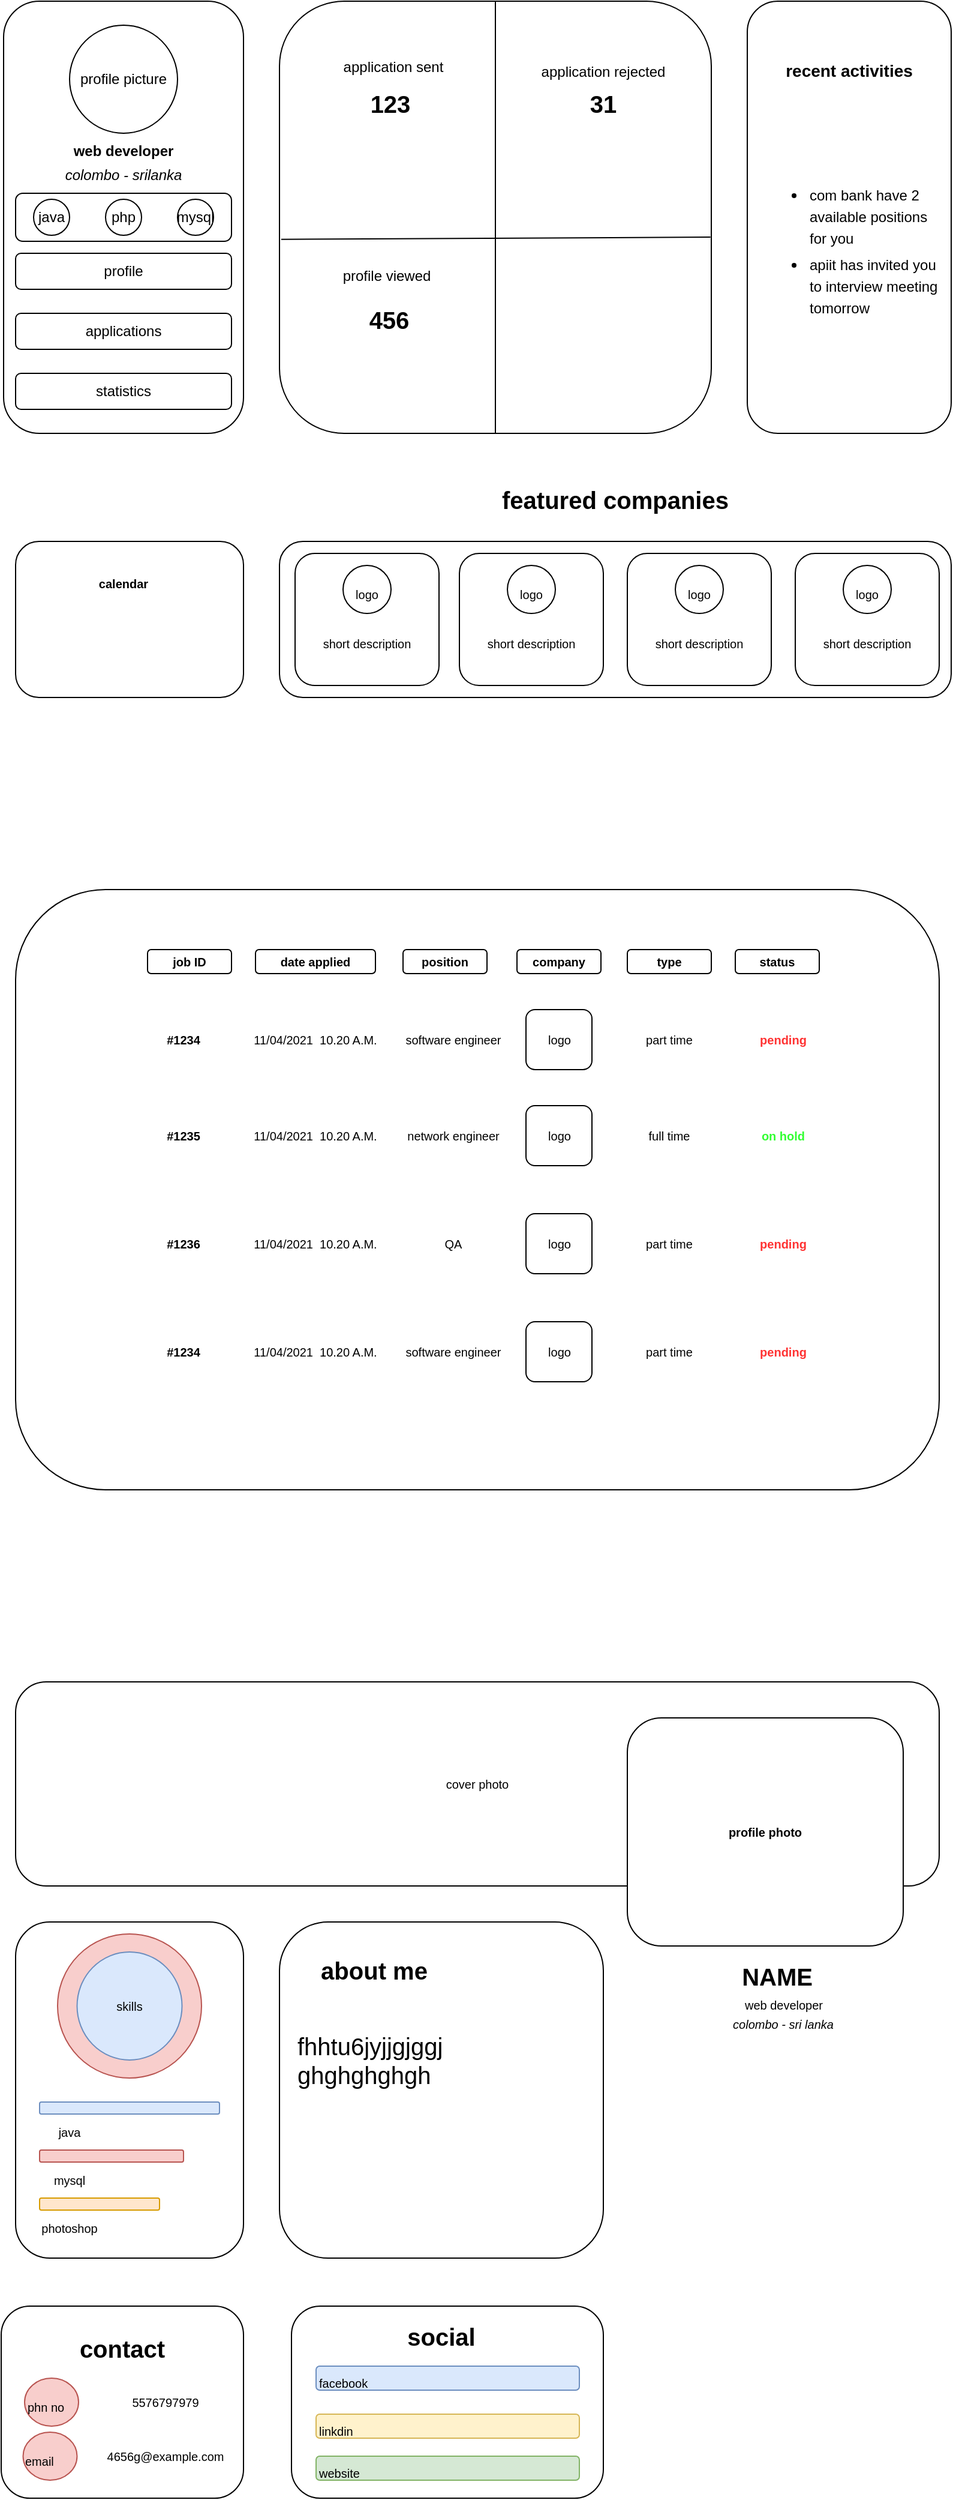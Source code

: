 <mxfile version="15.6.8" type="github">
  <diagram id="Qg9AwZa511yK8TTqFMuh" name="Page-1">
    <mxGraphModel dx="1038" dy="543" grid="1" gridSize="10" guides="1" tooltips="1" connect="1" arrows="1" fold="1" page="1" pageScale="1" pageWidth="850" pageHeight="1100" math="0" shadow="0">
      <root>
        <mxCell id="0" />
        <mxCell id="1" parent="0" />
        <mxCell id="H-HWdOOOYINvLzMVceXF-1" value="" style="rounded=1;whiteSpace=wrap;html=1;" vertex="1" parent="1">
          <mxGeometry x="40" y="40" width="200" height="360" as="geometry" />
        </mxCell>
        <mxCell id="H-HWdOOOYINvLzMVceXF-2" value="profile picture" style="ellipse;whiteSpace=wrap;html=1;" vertex="1" parent="1">
          <mxGeometry x="95" y="60" width="90" height="90" as="geometry" />
        </mxCell>
        <mxCell id="H-HWdOOOYINvLzMVceXF-3" value="java" style="ellipse;whiteSpace=wrap;html=1;" vertex="1" parent="1">
          <mxGeometry x="65" y="205" width="30" height="30" as="geometry" />
        </mxCell>
        <mxCell id="H-HWdOOOYINvLzMVceXF-4" value="php" style="ellipse;whiteSpace=wrap;html=1;" vertex="1" parent="1">
          <mxGeometry x="125" y="205" width="30" height="30" as="geometry" />
        </mxCell>
        <mxCell id="H-HWdOOOYINvLzMVceXF-6" value="mysql" style="ellipse;whiteSpace=wrap;html=1;" vertex="1" parent="1">
          <mxGeometry x="185" y="205" width="30" height="30" as="geometry" />
        </mxCell>
        <mxCell id="H-HWdOOOYINvLzMVceXF-7" value="&lt;b&gt;web developer&lt;/b&gt;" style="text;html=1;strokeColor=none;fillColor=none;align=center;verticalAlign=middle;whiteSpace=wrap;rounded=0;" vertex="1" parent="1">
          <mxGeometry x="90" y="150" width="100" height="30" as="geometry" />
        </mxCell>
        <mxCell id="H-HWdOOOYINvLzMVceXF-9" value="&lt;i&gt;colombo - srilanka&lt;/i&gt;" style="text;html=1;strokeColor=none;fillColor=none;align=center;verticalAlign=middle;whiteSpace=wrap;rounded=0;" vertex="1" parent="1">
          <mxGeometry x="90" y="170" width="100" height="30" as="geometry" />
        </mxCell>
        <mxCell id="H-HWdOOOYINvLzMVceXF-10" value="" style="rounded=1;whiteSpace=wrap;html=1;fillColor=none;" vertex="1" parent="1">
          <mxGeometry x="50" y="200" width="180" height="40" as="geometry" />
        </mxCell>
        <mxCell id="H-HWdOOOYINvLzMVceXF-11" value="profile" style="rounded=1;whiteSpace=wrap;html=1;fillColor=none;" vertex="1" parent="1">
          <mxGeometry x="50" y="250" width="180" height="30" as="geometry" />
        </mxCell>
        <mxCell id="H-HWdOOOYINvLzMVceXF-12" value="applications" style="rounded=1;whiteSpace=wrap;html=1;fillColor=none;" vertex="1" parent="1">
          <mxGeometry x="50" y="300" width="180" height="30" as="geometry" />
        </mxCell>
        <mxCell id="H-HWdOOOYINvLzMVceXF-13" value="statistics" style="rounded=1;whiteSpace=wrap;html=1;fillColor=none;" vertex="1" parent="1">
          <mxGeometry x="50" y="350" width="180" height="30" as="geometry" />
        </mxCell>
        <mxCell id="H-HWdOOOYINvLzMVceXF-14" value="" style="rounded=1;whiteSpace=wrap;html=1;fillColor=none;" vertex="1" parent="1">
          <mxGeometry x="270" y="40" width="360" height="360" as="geometry" />
        </mxCell>
        <mxCell id="H-HWdOOOYINvLzMVceXF-15" value="" style="rounded=1;whiteSpace=wrap;html=1;fillColor=none;" vertex="1" parent="1">
          <mxGeometry x="660" y="40" width="170" height="360" as="geometry" />
        </mxCell>
        <mxCell id="H-HWdOOOYINvLzMVceXF-16" value="" style="endArrow=none;html=1;rounded=0;" edge="1" parent="1" source="H-HWdOOOYINvLzMVceXF-14">
          <mxGeometry width="50" height="50" relative="1" as="geometry">
            <mxPoint x="400" y="90" as="sourcePoint" />
            <mxPoint x="450" y="40" as="targetPoint" />
            <Array as="points">
              <mxPoint x="450" y="340" />
            </Array>
          </mxGeometry>
        </mxCell>
        <mxCell id="H-HWdOOOYINvLzMVceXF-18" value="" style="endArrow=none;html=1;rounded=0;exitX=0.004;exitY=0.551;exitDx=0;exitDy=0;exitPerimeter=0;entryX=0.998;entryY=0.546;entryDx=0;entryDy=0;entryPerimeter=0;" edge="1" parent="1" source="H-HWdOOOYINvLzMVceXF-14" target="H-HWdOOOYINvLzMVceXF-14">
          <mxGeometry width="50" height="50" relative="1" as="geometry">
            <mxPoint x="580" y="240" as="sourcePoint" />
            <mxPoint x="630" y="190" as="targetPoint" />
          </mxGeometry>
        </mxCell>
        <mxCell id="H-HWdOOOYINvLzMVceXF-19" value="application sent" style="text;html=1;strokeColor=none;fillColor=none;align=center;verticalAlign=middle;whiteSpace=wrap;rounded=0;" vertex="1" parent="1">
          <mxGeometry x="320" y="80" width="90" height="30" as="geometry" />
        </mxCell>
        <mxCell id="H-HWdOOOYINvLzMVceXF-20" value="&lt;font style=&quot;font-size: 20px&quot;&gt;&lt;b&gt;123&lt;/b&gt;&lt;/font&gt;" style="text;html=1;strokeColor=none;fillColor=none;align=center;verticalAlign=middle;whiteSpace=wrap;rounded=0;" vertex="1" parent="1">
          <mxGeometry x="315" y="110" width="95" height="30" as="geometry" />
        </mxCell>
        <mxCell id="H-HWdOOOYINvLzMVceXF-21" value="&lt;font style=&quot;font-size: 12px&quot;&gt;application rejected&lt;/font&gt;" style="text;html=1;strokeColor=none;fillColor=none;align=center;verticalAlign=middle;whiteSpace=wrap;rounded=0;fontSize=20;" vertex="1" parent="1">
          <mxGeometry x="470" y="80" width="140" height="30" as="geometry" />
        </mxCell>
        <mxCell id="H-HWdOOOYINvLzMVceXF-22" value="&lt;font style=&quot;font-size: 20px&quot;&gt;&lt;b&gt;31&lt;/b&gt;&lt;/font&gt;" style="text;html=1;strokeColor=none;fillColor=none;align=center;verticalAlign=middle;whiteSpace=wrap;rounded=0;fontSize=12;" vertex="1" parent="1">
          <mxGeometry x="500" y="110" width="80" height="30" as="geometry" />
        </mxCell>
        <mxCell id="H-HWdOOOYINvLzMVceXF-23" value="&lt;font style=&quot;font-size: 12px&quot;&gt;profile viewed&lt;/font&gt;" style="text;html=1;strokeColor=none;fillColor=none;align=center;verticalAlign=middle;whiteSpace=wrap;rounded=0;fontSize=20;" vertex="1" parent="1">
          <mxGeometry x="311.5" y="250" width="95" height="30" as="geometry" />
        </mxCell>
        <mxCell id="H-HWdOOOYINvLzMVceXF-24" value="&lt;font style=&quot;font-size: 20px&quot;&gt;&lt;b&gt;456&lt;/b&gt;&lt;/font&gt;" style="text;html=1;strokeColor=none;fillColor=none;align=center;verticalAlign=middle;whiteSpace=wrap;rounded=0;fontSize=12;" vertex="1" parent="1">
          <mxGeometry x="320" y="290" width="83" height="30" as="geometry" />
        </mxCell>
        <mxCell id="H-HWdOOOYINvLzMVceXF-25" value="&lt;b&gt;&lt;font style=&quot;font-size: 14px&quot;&gt;recent activities&lt;/font&gt;&lt;/b&gt;" style="text;html=1;strokeColor=none;fillColor=none;align=center;verticalAlign=middle;whiteSpace=wrap;rounded=0;fontSize=20;" vertex="1" parent="1">
          <mxGeometry x="670" y="80" width="150" height="30" as="geometry" />
        </mxCell>
        <mxCell id="H-HWdOOOYINvLzMVceXF-26" value="&lt;ul&gt;&lt;li&gt;&lt;h5 class=&quot;mb-1&quot; style=&quot;box-sizing: border-box ; outline: none ; padding: 0px ; margin-top: 0px ; font-weight: 500 ; line-height: 1.5 ; font-family: &amp;#34;poppins&amp;#34; , sans-serif ; background-color: rgb(255 , 255 , 255) ; margin-bottom: 0.25rem&quot;&gt;&lt;font style=&quot;font-size: 12px&quot;&gt;com bank have 2 available positions for you&lt;/font&gt;&lt;/h5&gt;&lt;/li&gt;&lt;li&gt;&lt;div&gt;&lt;h5 class=&quot;mb-1&quot; style=&quot;box-sizing: border-box ; outline: none ; padding: 0px ; margin-top: 0px ; font-weight: 500 ; line-height: 1.5 ; font-family: &amp;#34;poppins&amp;#34; , sans-serif ; background-color: rgb(255 , 255 , 255) ; margin-bottom: 0.25rem&quot;&gt;&lt;font style=&quot;font-size: 12px&quot;&gt;apiit has invited you to interview meeting tomorrow&lt;/font&gt;&lt;/h5&gt;&lt;/div&gt;&lt;/li&gt;&lt;/ul&gt;" style="text;strokeColor=none;fillColor=none;html=1;whiteSpace=wrap;verticalAlign=middle;overflow=hidden;fontSize=14;" vertex="1" parent="1">
          <mxGeometry x="670" y="145" width="150" height="205" as="geometry" />
        </mxCell>
        <mxCell id="H-HWdOOOYINvLzMVceXF-27" value="" style="rounded=1;whiteSpace=wrap;html=1;fontSize=12;fillColor=none;" vertex="1" parent="1">
          <mxGeometry x="270" y="490" width="560" height="130" as="geometry" />
        </mxCell>
        <mxCell id="H-HWdOOOYINvLzMVceXF-28" value="&lt;font style=&quot;font-size: 20px&quot;&gt;&lt;b&gt;featured companies&lt;/b&gt;&lt;/font&gt;" style="text;html=1;strokeColor=none;fillColor=none;align=center;verticalAlign=middle;whiteSpace=wrap;rounded=0;fontSize=12;" vertex="1" parent="1">
          <mxGeometry x="420" y="440" width="260" height="30" as="geometry" />
        </mxCell>
        <mxCell id="H-HWdOOOYINvLzMVceXF-29" value="" style="rounded=1;whiteSpace=wrap;html=1;fontSize=20;fillColor=none;" vertex="1" parent="1">
          <mxGeometry x="420" y="500" width="120" height="110" as="geometry" />
        </mxCell>
        <mxCell id="H-HWdOOOYINvLzMVceXF-30" value="&lt;font style=&quot;font-size: 10px&quot;&gt;logo&lt;/font&gt;" style="ellipse;whiteSpace=wrap;html=1;fontSize=20;fillColor=none;" vertex="1" parent="1">
          <mxGeometry x="460" y="510" width="40" height="40" as="geometry" />
        </mxCell>
        <mxCell id="H-HWdOOOYINvLzMVceXF-31" value="short description" style="text;html=1;strokeColor=none;fillColor=none;align=center;verticalAlign=middle;whiteSpace=wrap;rounded=0;fontSize=10;" vertex="1" parent="1">
          <mxGeometry x="435" y="560" width="90" height="30" as="geometry" />
        </mxCell>
        <mxCell id="H-HWdOOOYINvLzMVceXF-32" value="" style="rounded=1;whiteSpace=wrap;html=1;fontSize=20;fillColor=none;" vertex="1" parent="1">
          <mxGeometry x="283" y="500" width="120" height="110" as="geometry" />
        </mxCell>
        <mxCell id="H-HWdOOOYINvLzMVceXF-33" value="&lt;font style=&quot;font-size: 10px&quot;&gt;logo&lt;/font&gt;" style="ellipse;whiteSpace=wrap;html=1;fontSize=20;fillColor=none;" vertex="1" parent="1">
          <mxGeometry x="323" y="510" width="40" height="40" as="geometry" />
        </mxCell>
        <mxCell id="H-HWdOOOYINvLzMVceXF-34" value="short description" style="text;html=1;strokeColor=none;fillColor=none;align=center;verticalAlign=middle;whiteSpace=wrap;rounded=0;fontSize=10;" vertex="1" parent="1">
          <mxGeometry x="298" y="560" width="90" height="30" as="geometry" />
        </mxCell>
        <mxCell id="H-HWdOOOYINvLzMVceXF-35" value="" style="rounded=1;whiteSpace=wrap;html=1;fontSize=20;fillColor=none;" vertex="1" parent="1">
          <mxGeometry x="560" y="500" width="120" height="110" as="geometry" />
        </mxCell>
        <mxCell id="H-HWdOOOYINvLzMVceXF-36" value="&lt;font style=&quot;font-size: 10px&quot;&gt;logo&lt;/font&gt;" style="ellipse;whiteSpace=wrap;html=1;fontSize=20;fillColor=none;" vertex="1" parent="1">
          <mxGeometry x="600" y="510" width="40" height="40" as="geometry" />
        </mxCell>
        <mxCell id="H-HWdOOOYINvLzMVceXF-37" value="short description" style="text;html=1;strokeColor=none;fillColor=none;align=center;verticalAlign=middle;whiteSpace=wrap;rounded=0;fontSize=10;" vertex="1" parent="1">
          <mxGeometry x="575" y="560" width="90" height="30" as="geometry" />
        </mxCell>
        <mxCell id="H-HWdOOOYINvLzMVceXF-38" value="" style="rounded=1;whiteSpace=wrap;html=1;fontSize=20;fillColor=none;" vertex="1" parent="1">
          <mxGeometry x="700" y="500" width="120" height="110" as="geometry" />
        </mxCell>
        <mxCell id="H-HWdOOOYINvLzMVceXF-39" value="&lt;font style=&quot;font-size: 10px&quot;&gt;logo&lt;/font&gt;" style="ellipse;whiteSpace=wrap;html=1;fontSize=20;fillColor=none;" vertex="1" parent="1">
          <mxGeometry x="740" y="510" width="40" height="40" as="geometry" />
        </mxCell>
        <mxCell id="H-HWdOOOYINvLzMVceXF-40" value="short description" style="text;html=1;strokeColor=none;fillColor=none;align=center;verticalAlign=middle;whiteSpace=wrap;rounded=0;fontSize=10;" vertex="1" parent="1">
          <mxGeometry x="715" y="560" width="90" height="30" as="geometry" />
        </mxCell>
        <mxCell id="H-HWdOOOYINvLzMVceXF-41" value="" style="rounded=1;whiteSpace=wrap;html=1;fontSize=10;fillColor=none;" vertex="1" parent="1">
          <mxGeometry x="50" y="490" width="190" height="130" as="geometry" />
        </mxCell>
        <mxCell id="H-HWdOOOYINvLzMVceXF-42" value="&lt;b&gt;calendar&lt;/b&gt;" style="text;html=1;strokeColor=none;fillColor=none;align=center;verticalAlign=middle;whiteSpace=wrap;rounded=0;fontSize=10;" vertex="1" parent="1">
          <mxGeometry x="110" y="510" width="60" height="30" as="geometry" />
        </mxCell>
        <mxCell id="H-HWdOOOYINvLzMVceXF-44" value="" style="rounded=1;whiteSpace=wrap;html=1;fontSize=10;fillColor=default;" vertex="1" parent="1">
          <mxGeometry x="50" y="780" width="770" height="500" as="geometry" />
        </mxCell>
        <mxCell id="H-HWdOOOYINvLzMVceXF-45" value="&lt;b&gt;job ID&lt;/b&gt;" style="rounded=1;whiteSpace=wrap;html=1;fontSize=10;fillColor=default;" vertex="1" parent="1">
          <mxGeometry x="160" y="830" width="70" height="20" as="geometry" />
        </mxCell>
        <mxCell id="H-HWdOOOYINvLzMVceXF-87" value="&lt;b&gt;date applied&lt;/b&gt;" style="rounded=1;whiteSpace=wrap;html=1;fontSize=10;fillColor=default;" vertex="1" parent="1">
          <mxGeometry x="250" y="830" width="100" height="20" as="geometry" />
        </mxCell>
        <mxCell id="H-HWdOOOYINvLzMVceXF-88" value="&lt;b&gt;position&lt;/b&gt;" style="rounded=1;whiteSpace=wrap;html=1;fontSize=10;fillColor=default;" vertex="1" parent="1">
          <mxGeometry x="373" y="830" width="70" height="20" as="geometry" />
        </mxCell>
        <mxCell id="H-HWdOOOYINvLzMVceXF-89" value="&lt;b&gt;company&lt;/b&gt;" style="rounded=1;whiteSpace=wrap;html=1;fontSize=10;fillColor=default;" vertex="1" parent="1">
          <mxGeometry x="468" y="830" width="70" height="20" as="geometry" />
        </mxCell>
        <mxCell id="H-HWdOOOYINvLzMVceXF-90" value="&lt;b&gt;type&lt;/b&gt;&lt;span style=&quot;color: rgba(0 , 0 , 0 , 0) ; font-family: monospace ; font-size: 0px&quot;&gt;%3CmxGraphModel%3E%3Croot%3E%3CmxCell%20id%3D%220%22%2F%3E%3CmxCell%20id%3D%221%22%20parent%3D%220%22%2F%3E%3CmxCell%20id%3D%222%22%20value%3D%22%26lt%3Bb%26gt%3Bjob%20ID%26lt%3B%2Fb%26gt%3B%22%20style%3D%22rounded%3D1%3BwhiteSpace%3Dwrap%3Bhtml%3D1%3BfontSize%3D10%3BfillColor%3Ddefault%3B%22%20vertex%3D%221%22%20parent%3D%221%22%3E%3CmxGeometry%20x%3D%2280%22%20y%3D%22810%22%20width%3D%2270%22%20height%3D%2220%22%20as%3D%22geometry%22%2F%3E%3C%2FmxCell%3E%3C%2Froot%3E%3C%2FmxGraphModel%3E&lt;/span&gt;" style="rounded=1;whiteSpace=wrap;html=1;fontSize=10;fillColor=default;" vertex="1" parent="1">
          <mxGeometry x="560" y="830" width="70" height="20" as="geometry" />
        </mxCell>
        <mxCell id="H-HWdOOOYINvLzMVceXF-91" value="&lt;b&gt;status&lt;/b&gt;" style="rounded=1;whiteSpace=wrap;html=1;fontSize=10;fillColor=default;" vertex="1" parent="1">
          <mxGeometry x="650" y="830" width="70" height="20" as="geometry" />
        </mxCell>
        <mxCell id="H-HWdOOOYINvLzMVceXF-92" value="logo" style="rounded=1;whiteSpace=wrap;html=1;fontSize=10;fillColor=default;" vertex="1" parent="1">
          <mxGeometry x="475.5" y="880" width="55" height="50" as="geometry" />
        </mxCell>
        <mxCell id="H-HWdOOOYINvLzMVceXF-93" value="11/04/2021&amp;nbsp; 10.20 A.M." style="text;html=1;strokeColor=none;fillColor=none;align=center;verticalAlign=middle;whiteSpace=wrap;rounded=0;fontSize=10;" vertex="1" parent="1">
          <mxGeometry x="245" y="890" width="110" height="30" as="geometry" />
        </mxCell>
        <mxCell id="H-HWdOOOYINvLzMVceXF-94" value="&lt;b&gt;#1234&lt;/b&gt;" style="text;html=1;strokeColor=none;fillColor=none;align=center;verticalAlign=middle;whiteSpace=wrap;rounded=0;fontSize=10;" vertex="1" parent="1">
          <mxGeometry x="160" y="890" width="60" height="30" as="geometry" />
        </mxCell>
        <mxCell id="H-HWdOOOYINvLzMVceXF-95" value="software engineer" style="text;html=1;strokeColor=none;fillColor=none;align=center;verticalAlign=middle;whiteSpace=wrap;rounded=0;fontSize=10;" vertex="1" parent="1">
          <mxGeometry x="370" y="890" width="90" height="30" as="geometry" />
        </mxCell>
        <mxCell id="H-HWdOOOYINvLzMVceXF-96" value="part time" style="text;html=1;strokeColor=none;fillColor=none;align=center;verticalAlign=middle;whiteSpace=wrap;rounded=0;fontSize=10;" vertex="1" parent="1">
          <mxGeometry x="565" y="890" width="60" height="30" as="geometry" />
        </mxCell>
        <mxCell id="H-HWdOOOYINvLzMVceXF-97" value="&lt;b&gt;&lt;font color=&quot;#ff3333&quot;&gt;pending&lt;/font&gt;&lt;/b&gt;" style="text;html=1;strokeColor=none;fillColor=none;align=center;verticalAlign=middle;whiteSpace=wrap;rounded=0;fontSize=10;" vertex="1" parent="1">
          <mxGeometry x="660" y="890" width="60" height="30" as="geometry" />
        </mxCell>
        <mxCell id="H-HWdOOOYINvLzMVceXF-98" value="logo" style="rounded=1;whiteSpace=wrap;html=1;fontSize=10;fillColor=default;" vertex="1" parent="1">
          <mxGeometry x="475.5" y="960" width="55" height="50" as="geometry" />
        </mxCell>
        <mxCell id="H-HWdOOOYINvLzMVceXF-99" value="11/04/2021&amp;nbsp; 10.20 A.M." style="text;html=1;strokeColor=none;fillColor=none;align=center;verticalAlign=middle;whiteSpace=wrap;rounded=0;fontSize=10;" vertex="1" parent="1">
          <mxGeometry x="245" y="970" width="110" height="30" as="geometry" />
        </mxCell>
        <mxCell id="H-HWdOOOYINvLzMVceXF-100" value="&lt;b&gt;#1235&lt;/b&gt;" style="text;html=1;strokeColor=none;fillColor=none;align=center;verticalAlign=middle;whiteSpace=wrap;rounded=0;fontSize=10;" vertex="1" parent="1">
          <mxGeometry x="160" y="970" width="60" height="30" as="geometry" />
        </mxCell>
        <mxCell id="H-HWdOOOYINvLzMVceXF-101" value="network engineer" style="text;html=1;strokeColor=none;fillColor=none;align=center;verticalAlign=middle;whiteSpace=wrap;rounded=0;fontSize=10;" vertex="1" parent="1">
          <mxGeometry x="370" y="970" width="90" height="30" as="geometry" />
        </mxCell>
        <mxCell id="H-HWdOOOYINvLzMVceXF-102" value="full time" style="text;html=1;strokeColor=none;fillColor=none;align=center;verticalAlign=middle;whiteSpace=wrap;rounded=0;fontSize=10;" vertex="1" parent="1">
          <mxGeometry x="565" y="970" width="60" height="30" as="geometry" />
        </mxCell>
        <mxCell id="H-HWdOOOYINvLzMVceXF-103" value="&lt;b&gt;&lt;font color=&quot;#33ff33&quot;&gt;on hold&lt;/font&gt;&lt;/b&gt;" style="text;html=1;strokeColor=none;fillColor=none;align=center;verticalAlign=middle;whiteSpace=wrap;rounded=0;fontSize=10;" vertex="1" parent="1">
          <mxGeometry x="660" y="970" width="60" height="30" as="geometry" />
        </mxCell>
        <mxCell id="H-HWdOOOYINvLzMVceXF-104" value="logo" style="rounded=1;whiteSpace=wrap;html=1;fontSize=10;fillColor=default;" vertex="1" parent="1">
          <mxGeometry x="475.5" y="1050" width="55" height="50" as="geometry" />
        </mxCell>
        <mxCell id="H-HWdOOOYINvLzMVceXF-105" value="11/04/2021&amp;nbsp; 10.20 A.M." style="text;html=1;strokeColor=none;fillColor=none;align=center;verticalAlign=middle;whiteSpace=wrap;rounded=0;fontSize=10;" vertex="1" parent="1">
          <mxGeometry x="245" y="1060" width="110" height="30" as="geometry" />
        </mxCell>
        <mxCell id="H-HWdOOOYINvLzMVceXF-106" value="&lt;b&gt;#1236&lt;/b&gt;" style="text;html=1;strokeColor=none;fillColor=none;align=center;verticalAlign=middle;whiteSpace=wrap;rounded=0;fontSize=10;" vertex="1" parent="1">
          <mxGeometry x="160" y="1060" width="60" height="30" as="geometry" />
        </mxCell>
        <mxCell id="H-HWdOOOYINvLzMVceXF-107" value="QA" style="text;html=1;strokeColor=none;fillColor=none;align=center;verticalAlign=middle;whiteSpace=wrap;rounded=0;fontSize=10;" vertex="1" parent="1">
          <mxGeometry x="370" y="1060" width="90" height="30" as="geometry" />
        </mxCell>
        <mxCell id="H-HWdOOOYINvLzMVceXF-108" value="part time" style="text;html=1;strokeColor=none;fillColor=none;align=center;verticalAlign=middle;whiteSpace=wrap;rounded=0;fontSize=10;" vertex="1" parent="1">
          <mxGeometry x="565" y="1060" width="60" height="30" as="geometry" />
        </mxCell>
        <mxCell id="H-HWdOOOYINvLzMVceXF-109" value="&lt;b&gt;&lt;font color=&quot;#ff3333&quot;&gt;pending&lt;/font&gt;&lt;/b&gt;" style="text;html=1;strokeColor=none;fillColor=none;align=center;verticalAlign=middle;whiteSpace=wrap;rounded=0;fontSize=10;" vertex="1" parent="1">
          <mxGeometry x="660" y="1060" width="60" height="30" as="geometry" />
        </mxCell>
        <mxCell id="H-HWdOOOYINvLzMVceXF-110" value="logo" style="rounded=1;whiteSpace=wrap;html=1;fontSize=10;fillColor=default;" vertex="1" parent="1">
          <mxGeometry x="475.5" y="1140" width="55" height="50" as="geometry" />
        </mxCell>
        <mxCell id="H-HWdOOOYINvLzMVceXF-111" value="11/04/2021&amp;nbsp; 10.20 A.M." style="text;html=1;strokeColor=none;fillColor=none;align=center;verticalAlign=middle;whiteSpace=wrap;rounded=0;fontSize=10;" vertex="1" parent="1">
          <mxGeometry x="245" y="1150" width="110" height="30" as="geometry" />
        </mxCell>
        <mxCell id="H-HWdOOOYINvLzMVceXF-112" value="&lt;b&gt;#1234&lt;/b&gt;" style="text;html=1;strokeColor=none;fillColor=none;align=center;verticalAlign=middle;whiteSpace=wrap;rounded=0;fontSize=10;" vertex="1" parent="1">
          <mxGeometry x="160" y="1150" width="60" height="30" as="geometry" />
        </mxCell>
        <mxCell id="H-HWdOOOYINvLzMVceXF-113" value="software engineer" style="text;html=1;strokeColor=none;fillColor=none;align=center;verticalAlign=middle;whiteSpace=wrap;rounded=0;fontSize=10;" vertex="1" parent="1">
          <mxGeometry x="370" y="1150" width="90" height="30" as="geometry" />
        </mxCell>
        <mxCell id="H-HWdOOOYINvLzMVceXF-114" value="part time" style="text;html=1;strokeColor=none;fillColor=none;align=center;verticalAlign=middle;whiteSpace=wrap;rounded=0;fontSize=10;" vertex="1" parent="1">
          <mxGeometry x="565" y="1150" width="60" height="30" as="geometry" />
        </mxCell>
        <mxCell id="H-HWdOOOYINvLzMVceXF-115" value="&lt;b&gt;&lt;font color=&quot;#ff3333&quot;&gt;pending&lt;/font&gt;&lt;/b&gt;" style="text;html=1;strokeColor=none;fillColor=none;align=center;verticalAlign=middle;whiteSpace=wrap;rounded=0;fontSize=10;" vertex="1" parent="1">
          <mxGeometry x="660" y="1150" width="60" height="30" as="geometry" />
        </mxCell>
        <mxCell id="H-HWdOOOYINvLzMVceXF-116" value="&lt;font color=&quot;#000000&quot;&gt;cover photo&lt;/font&gt;" style="rounded=1;whiteSpace=wrap;html=1;fontSize=10;fontColor=#33FF33;fillColor=default;" vertex="1" parent="1">
          <mxGeometry x="50" y="1440" width="770" height="170" as="geometry" />
        </mxCell>
        <mxCell id="H-HWdOOOYINvLzMVceXF-117" value="&lt;font color=&quot;#000000&quot;&gt;&lt;b&gt;profile photo&lt;/b&gt;&lt;/font&gt;" style="rounded=1;whiteSpace=wrap;html=1;fontSize=10;fontColor=#33FF33;fillColor=default;" vertex="1" parent="1">
          <mxGeometry x="560" y="1470" width="230" height="190" as="geometry" />
        </mxCell>
        <mxCell id="H-HWdOOOYINvLzMVceXF-118" value="&lt;b&gt;&lt;font style=&quot;font-size: 20px&quot;&gt;NAME&lt;/font&gt;&lt;/b&gt;" style="text;html=1;strokeColor=none;fillColor=none;align=center;verticalAlign=middle;whiteSpace=wrap;rounded=0;fontSize=10;fontColor=#000000;" vertex="1" parent="1">
          <mxGeometry x="655" y="1670" width="60" height="30" as="geometry" />
        </mxCell>
        <mxCell id="H-HWdOOOYINvLzMVceXF-119" value="&lt;font style=&quot;font-size: 10px&quot;&gt;web developer&lt;/font&gt;" style="text;html=1;strokeColor=none;fillColor=none;align=center;verticalAlign=middle;whiteSpace=wrap;rounded=0;fontSize=20;fontColor=#000000;" vertex="1" parent="1">
          <mxGeometry x="637.5" y="1690" width="105" height="30" as="geometry" />
        </mxCell>
        <mxCell id="H-HWdOOOYINvLzMVceXF-120" value="&lt;i&gt;colombo - sri lanka&lt;/i&gt;" style="text;html=1;strokeColor=none;fillColor=none;align=center;verticalAlign=middle;whiteSpace=wrap;rounded=0;fontSize=10;fontColor=#000000;" vertex="1" parent="1">
          <mxGeometry x="635" y="1710" width="110" height="30" as="geometry" />
        </mxCell>
        <mxCell id="H-HWdOOOYINvLzMVceXF-121" value="" style="rounded=1;whiteSpace=wrap;html=1;fontSize=10;fontColor=#000000;fillColor=default;" vertex="1" parent="1">
          <mxGeometry x="50" y="1640" width="190" height="280" as="geometry" />
        </mxCell>
        <mxCell id="H-HWdOOOYINvLzMVceXF-122" value="" style="ellipse;whiteSpace=wrap;html=1;fontSize=10;fillColor=#f8cecc;strokeColor=#b85450;" vertex="1" parent="1">
          <mxGeometry x="85" y="1650" width="120" height="120" as="geometry" />
        </mxCell>
        <mxCell id="H-HWdOOOYINvLzMVceXF-123" value="skills" style="ellipse;whiteSpace=wrap;html=1;fontSize=10;fillColor=#dae8fc;strokeColor=#6c8ebf;" vertex="1" parent="1">
          <mxGeometry x="101.25" y="1665" width="87.5" height="90" as="geometry" />
        </mxCell>
        <mxCell id="H-HWdOOOYINvLzMVceXF-124" value="" style="rounded=1;whiteSpace=wrap;html=1;fontSize=10;strokeColor=#6c8ebf;fillColor=#dae8fc;" vertex="1" parent="1">
          <mxGeometry x="70" y="1790" width="150" height="10" as="geometry" />
        </mxCell>
        <mxCell id="H-HWdOOOYINvLzMVceXF-125" value="java" style="text;html=1;strokeColor=none;fillColor=none;align=center;verticalAlign=middle;whiteSpace=wrap;rounded=0;fontSize=10;fontColor=#000000;" vertex="1" parent="1">
          <mxGeometry x="70" y="1810" width="50" height="10" as="geometry" />
        </mxCell>
        <mxCell id="H-HWdOOOYINvLzMVceXF-126" value="" style="rounded=1;whiteSpace=wrap;html=1;fontSize=10;strokeColor=#b85450;fillColor=#f8cecc;" vertex="1" parent="1">
          <mxGeometry x="70" y="1830" width="120" height="10" as="geometry" />
        </mxCell>
        <mxCell id="H-HWdOOOYINvLzMVceXF-127" value="mysql" style="text;html=1;strokeColor=none;fillColor=none;align=center;verticalAlign=middle;whiteSpace=wrap;rounded=0;fontSize=10;fontColor=#000000;" vertex="1" parent="1">
          <mxGeometry x="70" y="1850" width="50" height="10" as="geometry" />
        </mxCell>
        <mxCell id="H-HWdOOOYINvLzMVceXF-128" value="" style="rounded=1;whiteSpace=wrap;html=1;fontSize=10;strokeColor=#d79b00;fillColor=#ffe6cc;" vertex="1" parent="1">
          <mxGeometry x="70" y="1870" width="100" height="10" as="geometry" />
        </mxCell>
        <mxCell id="H-HWdOOOYINvLzMVceXF-129" value="photoshop" style="text;html=1;strokeColor=none;fillColor=none;align=center;verticalAlign=middle;whiteSpace=wrap;rounded=0;fontSize=10;fontColor=#000000;" vertex="1" parent="1">
          <mxGeometry x="70" y="1890" width="50" height="10" as="geometry" />
        </mxCell>
        <mxCell id="H-HWdOOOYINvLzMVceXF-130" value="" style="rounded=1;whiteSpace=wrap;html=1;fontSize=10;fontColor=#000000;strokeColor=#000000;fillColor=default;" vertex="1" parent="1">
          <mxGeometry x="270" y="1640" width="270" height="280" as="geometry" />
        </mxCell>
        <mxCell id="H-HWdOOOYINvLzMVceXF-131" value="&lt;b&gt;&lt;font style=&quot;font-size: 20px&quot;&gt;about me&lt;/font&gt;&lt;/b&gt;" style="text;html=1;strokeColor=none;fillColor=none;align=center;verticalAlign=middle;whiteSpace=wrap;rounded=0;fontSize=10;fontColor=#000000;" vertex="1" parent="1">
          <mxGeometry x="283" y="1665" width="132" height="30" as="geometry" />
        </mxCell>
        <mxCell id="H-HWdOOOYINvLzMVceXF-132" value="fhhtu6jyjjgjggj&lt;br&gt;ghghghghgh" style="text;html=1;strokeColor=none;fillColor=none;align=left;verticalAlign=middle;whiteSpace=wrap;rounded=0;fontSize=20;fontColor=#000000;" vertex="1" parent="1">
          <mxGeometry x="283" y="1690" width="230" height="130" as="geometry" />
        </mxCell>
        <mxCell id="H-HWdOOOYINvLzMVceXF-135" value="" style="rounded=1;whiteSpace=wrap;html=1;fontSize=20;fontColor=#000000;strokeColor=#000000;fillColor=default;align=left;" vertex="1" parent="1">
          <mxGeometry x="38" y="1960" width="202" height="160" as="geometry" />
        </mxCell>
        <mxCell id="H-HWdOOOYINvLzMVceXF-136" value="&lt;b&gt;contact&lt;/b&gt;" style="text;html=1;strokeColor=none;fillColor=none;align=center;verticalAlign=middle;whiteSpace=wrap;rounded=0;fontSize=20;fontColor=#000000;" vertex="1" parent="1">
          <mxGeometry x="109" y="1980" width="60" height="30" as="geometry" />
        </mxCell>
        <mxCell id="H-HWdOOOYINvLzMVceXF-137" value="&lt;font style=&quot;font-size: 10px&quot;&gt;phn no&lt;/font&gt;" style="ellipse;whiteSpace=wrap;html=1;fontSize=20;strokeColor=#b85450;fillColor=#f8cecc;align=left;" vertex="1" parent="1">
          <mxGeometry x="57.5" y="2020" width="45" height="40" as="geometry" />
        </mxCell>
        <mxCell id="H-HWdOOOYINvLzMVceXF-138" value="5576797979" style="text;html=1;strokeColor=none;fillColor=none;align=center;verticalAlign=middle;whiteSpace=wrap;rounded=0;fontSize=10;fontColor=#000000;" vertex="1" parent="1">
          <mxGeometry x="145" y="2025" width="60" height="30" as="geometry" />
        </mxCell>
        <mxCell id="H-HWdOOOYINvLzMVceXF-139" value="&lt;font style=&quot;font-size: 10px&quot;&gt;email&lt;/font&gt;" style="ellipse;whiteSpace=wrap;html=1;fontSize=20;strokeColor=#b85450;fillColor=#f8cecc;align=left;" vertex="1" parent="1">
          <mxGeometry x="56.25" y="2065" width="45" height="40" as="geometry" />
        </mxCell>
        <mxCell id="H-HWdOOOYINvLzMVceXF-140" value="4656g@example.com" style="text;html=1;strokeColor=none;fillColor=none;align=center;verticalAlign=middle;whiteSpace=wrap;rounded=0;fontSize=10;fontColor=#000000;" vertex="1" parent="1">
          <mxGeometry x="145" y="2070" width="60" height="30" as="geometry" />
        </mxCell>
        <mxCell id="H-HWdOOOYINvLzMVceXF-141" value="" style="rounded=1;whiteSpace=wrap;html=1;fontSize=10;fontColor=#000000;strokeColor=#000000;fillColor=default;align=left;" vertex="1" parent="1">
          <mxGeometry x="280" y="1960" width="260" height="160" as="geometry" />
        </mxCell>
        <mxCell id="H-HWdOOOYINvLzMVceXF-142" value="&lt;b&gt;&lt;font style=&quot;font-size: 20px&quot;&gt;social&lt;/font&gt;&lt;/b&gt;" style="text;html=1;strokeColor=none;fillColor=none;align=center;verticalAlign=middle;whiteSpace=wrap;rounded=0;fontSize=10;fontColor=#000000;" vertex="1" parent="1">
          <mxGeometry x="375" y="1970" width="60" height="30" as="geometry" />
        </mxCell>
        <mxCell id="H-HWdOOOYINvLzMVceXF-143" value="&lt;font style=&quot;font-size: 10px&quot;&gt;facebook&lt;/font&gt;" style="rounded=1;whiteSpace=wrap;html=1;fontSize=20;strokeColor=#6c8ebf;fillColor=#dae8fc;align=left;" vertex="1" parent="1">
          <mxGeometry x="300.5" y="2010" width="219.5" height="20" as="geometry" />
        </mxCell>
        <mxCell id="H-HWdOOOYINvLzMVceXF-145" value="&lt;font style=&quot;font-size: 10px&quot;&gt;linkdin&lt;/font&gt;" style="rounded=1;whiteSpace=wrap;html=1;fontSize=20;strokeColor=#d6b656;fillColor=#fff2cc;align=left;" vertex="1" parent="1">
          <mxGeometry x="300.5" y="2050" width="219.5" height="20" as="geometry" />
        </mxCell>
        <mxCell id="H-HWdOOOYINvLzMVceXF-146" value="&lt;font style=&quot;font-size: 10px&quot;&gt;website&lt;/font&gt;" style="rounded=1;whiteSpace=wrap;html=1;fontSize=20;strokeColor=#82b366;fillColor=#d5e8d4;align=left;" vertex="1" parent="1">
          <mxGeometry x="300.5" y="2085" width="219.5" height="20" as="geometry" />
        </mxCell>
      </root>
    </mxGraphModel>
  </diagram>
</mxfile>
